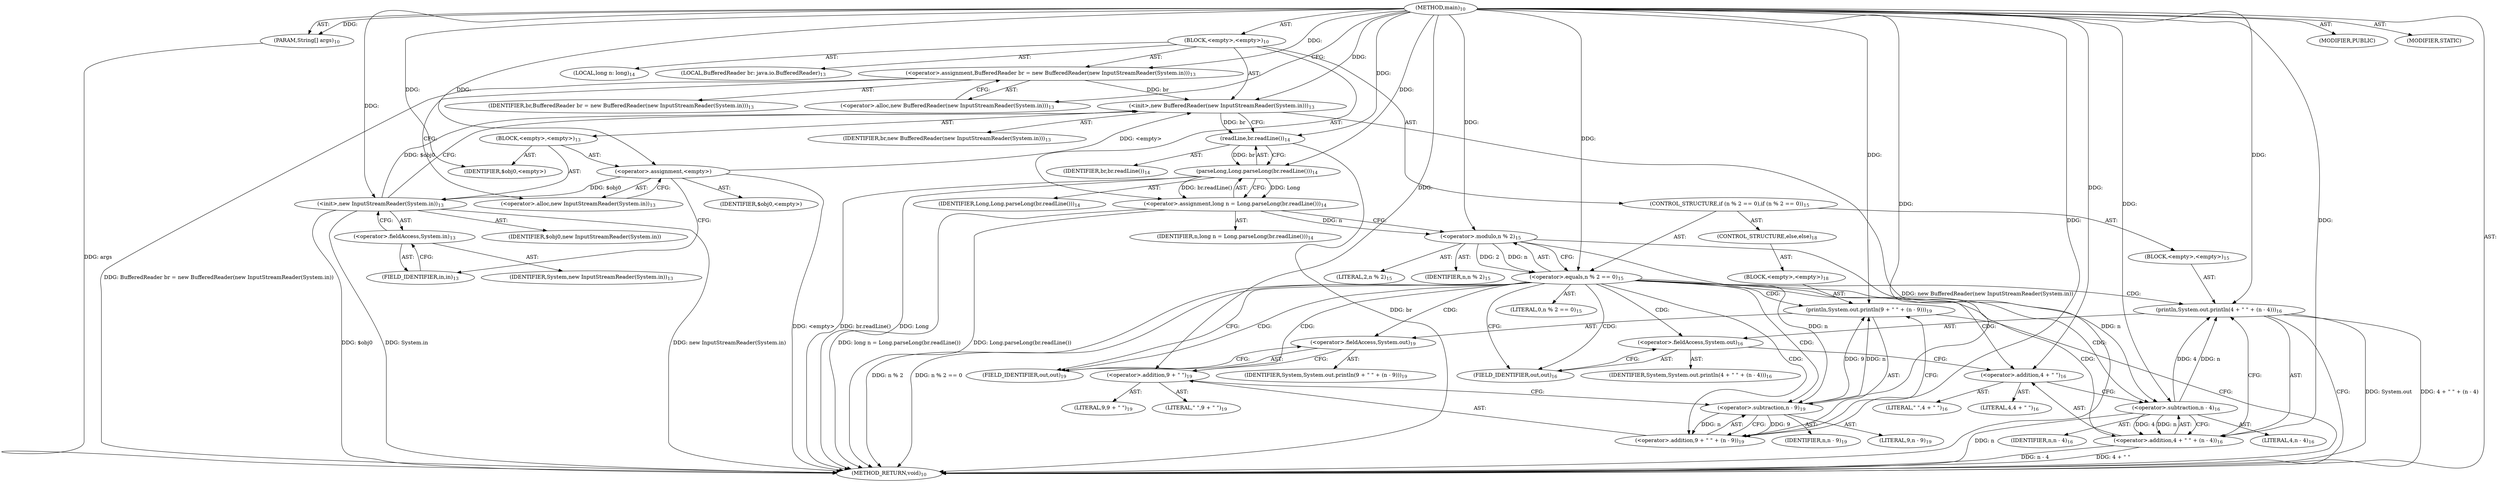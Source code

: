 digraph "main" {  
"19" [label = <(METHOD,main)<SUB>10</SUB>> ]
"20" [label = <(PARAM,String[] args)<SUB>10</SUB>> ]
"21" [label = <(BLOCK,&lt;empty&gt;,&lt;empty&gt;)<SUB>10</SUB>> ]
"4" [label = <(LOCAL,BufferedReader br: java.io.BufferedReader)<SUB>13</SUB>> ]
"22" [label = <(&lt;operator&gt;.assignment,BufferedReader br = new BufferedReader(new InputStreamReader(System.in)))<SUB>13</SUB>> ]
"23" [label = <(IDENTIFIER,br,BufferedReader br = new BufferedReader(new InputStreamReader(System.in)))<SUB>13</SUB>> ]
"24" [label = <(&lt;operator&gt;.alloc,new BufferedReader(new InputStreamReader(System.in)))<SUB>13</SUB>> ]
"25" [label = <(&lt;init&gt;,new BufferedReader(new InputStreamReader(System.in)))<SUB>13</SUB>> ]
"3" [label = <(IDENTIFIER,br,new BufferedReader(new InputStreamReader(System.in)))<SUB>13</SUB>> ]
"26" [label = <(BLOCK,&lt;empty&gt;,&lt;empty&gt;)<SUB>13</SUB>> ]
"27" [label = <(&lt;operator&gt;.assignment,&lt;empty&gt;)> ]
"28" [label = <(IDENTIFIER,$obj0,&lt;empty&gt;)> ]
"29" [label = <(&lt;operator&gt;.alloc,new InputStreamReader(System.in))<SUB>13</SUB>> ]
"30" [label = <(&lt;init&gt;,new InputStreamReader(System.in))<SUB>13</SUB>> ]
"31" [label = <(IDENTIFIER,$obj0,new InputStreamReader(System.in))> ]
"32" [label = <(&lt;operator&gt;.fieldAccess,System.in)<SUB>13</SUB>> ]
"33" [label = <(IDENTIFIER,System,new InputStreamReader(System.in))<SUB>13</SUB>> ]
"34" [label = <(FIELD_IDENTIFIER,in,in)<SUB>13</SUB>> ]
"35" [label = <(IDENTIFIER,$obj0,&lt;empty&gt;)> ]
"36" [label = <(LOCAL,long n: long)<SUB>14</SUB>> ]
"37" [label = <(&lt;operator&gt;.assignment,long n = Long.parseLong(br.readLine()))<SUB>14</SUB>> ]
"38" [label = <(IDENTIFIER,n,long n = Long.parseLong(br.readLine()))<SUB>14</SUB>> ]
"39" [label = <(parseLong,Long.parseLong(br.readLine()))<SUB>14</SUB>> ]
"40" [label = <(IDENTIFIER,Long,Long.parseLong(br.readLine()))<SUB>14</SUB>> ]
"41" [label = <(readLine,br.readLine())<SUB>14</SUB>> ]
"42" [label = <(IDENTIFIER,br,br.readLine())<SUB>14</SUB>> ]
"43" [label = <(CONTROL_STRUCTURE,if (n % 2 == 0),if (n % 2 == 0))<SUB>15</SUB>> ]
"44" [label = <(&lt;operator&gt;.equals,n % 2 == 0)<SUB>15</SUB>> ]
"45" [label = <(&lt;operator&gt;.modulo,n % 2)<SUB>15</SUB>> ]
"46" [label = <(IDENTIFIER,n,n % 2)<SUB>15</SUB>> ]
"47" [label = <(LITERAL,2,n % 2)<SUB>15</SUB>> ]
"48" [label = <(LITERAL,0,n % 2 == 0)<SUB>15</SUB>> ]
"49" [label = <(BLOCK,&lt;empty&gt;,&lt;empty&gt;)<SUB>15</SUB>> ]
"50" [label = <(println,System.out.println(4 + &quot; &quot; + (n - 4)))<SUB>16</SUB>> ]
"51" [label = <(&lt;operator&gt;.fieldAccess,System.out)<SUB>16</SUB>> ]
"52" [label = <(IDENTIFIER,System,System.out.println(4 + &quot; &quot; + (n - 4)))<SUB>16</SUB>> ]
"53" [label = <(FIELD_IDENTIFIER,out,out)<SUB>16</SUB>> ]
"54" [label = <(&lt;operator&gt;.addition,4 + &quot; &quot; + (n - 4))<SUB>16</SUB>> ]
"55" [label = <(&lt;operator&gt;.addition,4 + &quot; &quot;)<SUB>16</SUB>> ]
"56" [label = <(LITERAL,4,4 + &quot; &quot;)<SUB>16</SUB>> ]
"57" [label = <(LITERAL,&quot; &quot;,4 + &quot; &quot;)<SUB>16</SUB>> ]
"58" [label = <(&lt;operator&gt;.subtraction,n - 4)<SUB>16</SUB>> ]
"59" [label = <(IDENTIFIER,n,n - 4)<SUB>16</SUB>> ]
"60" [label = <(LITERAL,4,n - 4)<SUB>16</SUB>> ]
"61" [label = <(CONTROL_STRUCTURE,else,else)<SUB>18</SUB>> ]
"62" [label = <(BLOCK,&lt;empty&gt;,&lt;empty&gt;)<SUB>18</SUB>> ]
"63" [label = <(println,System.out.println(9 + &quot; &quot; + (n - 9)))<SUB>19</SUB>> ]
"64" [label = <(&lt;operator&gt;.fieldAccess,System.out)<SUB>19</SUB>> ]
"65" [label = <(IDENTIFIER,System,System.out.println(9 + &quot; &quot; + (n - 9)))<SUB>19</SUB>> ]
"66" [label = <(FIELD_IDENTIFIER,out,out)<SUB>19</SUB>> ]
"67" [label = <(&lt;operator&gt;.addition,9 + &quot; &quot; + (n - 9))<SUB>19</SUB>> ]
"68" [label = <(&lt;operator&gt;.addition,9 + &quot; &quot;)<SUB>19</SUB>> ]
"69" [label = <(LITERAL,9,9 + &quot; &quot;)<SUB>19</SUB>> ]
"70" [label = <(LITERAL,&quot; &quot;,9 + &quot; &quot;)<SUB>19</SUB>> ]
"71" [label = <(&lt;operator&gt;.subtraction,n - 9)<SUB>19</SUB>> ]
"72" [label = <(IDENTIFIER,n,n - 9)<SUB>19</SUB>> ]
"73" [label = <(LITERAL,9,n - 9)<SUB>19</SUB>> ]
"74" [label = <(MODIFIER,PUBLIC)> ]
"75" [label = <(MODIFIER,STATIC)> ]
"76" [label = <(METHOD_RETURN,void)<SUB>10</SUB>> ]
  "19" -> "20"  [ label = "AST: "] 
  "19" -> "21"  [ label = "AST: "] 
  "19" -> "74"  [ label = "AST: "] 
  "19" -> "75"  [ label = "AST: "] 
  "19" -> "76"  [ label = "AST: "] 
  "21" -> "4"  [ label = "AST: "] 
  "21" -> "22"  [ label = "AST: "] 
  "21" -> "25"  [ label = "AST: "] 
  "21" -> "36"  [ label = "AST: "] 
  "21" -> "37"  [ label = "AST: "] 
  "21" -> "43"  [ label = "AST: "] 
  "22" -> "23"  [ label = "AST: "] 
  "22" -> "24"  [ label = "AST: "] 
  "25" -> "3"  [ label = "AST: "] 
  "25" -> "26"  [ label = "AST: "] 
  "26" -> "27"  [ label = "AST: "] 
  "26" -> "30"  [ label = "AST: "] 
  "26" -> "35"  [ label = "AST: "] 
  "27" -> "28"  [ label = "AST: "] 
  "27" -> "29"  [ label = "AST: "] 
  "30" -> "31"  [ label = "AST: "] 
  "30" -> "32"  [ label = "AST: "] 
  "32" -> "33"  [ label = "AST: "] 
  "32" -> "34"  [ label = "AST: "] 
  "37" -> "38"  [ label = "AST: "] 
  "37" -> "39"  [ label = "AST: "] 
  "39" -> "40"  [ label = "AST: "] 
  "39" -> "41"  [ label = "AST: "] 
  "41" -> "42"  [ label = "AST: "] 
  "43" -> "44"  [ label = "AST: "] 
  "43" -> "49"  [ label = "AST: "] 
  "43" -> "61"  [ label = "AST: "] 
  "44" -> "45"  [ label = "AST: "] 
  "44" -> "48"  [ label = "AST: "] 
  "45" -> "46"  [ label = "AST: "] 
  "45" -> "47"  [ label = "AST: "] 
  "49" -> "50"  [ label = "AST: "] 
  "50" -> "51"  [ label = "AST: "] 
  "50" -> "54"  [ label = "AST: "] 
  "51" -> "52"  [ label = "AST: "] 
  "51" -> "53"  [ label = "AST: "] 
  "54" -> "55"  [ label = "AST: "] 
  "54" -> "58"  [ label = "AST: "] 
  "55" -> "56"  [ label = "AST: "] 
  "55" -> "57"  [ label = "AST: "] 
  "58" -> "59"  [ label = "AST: "] 
  "58" -> "60"  [ label = "AST: "] 
  "61" -> "62"  [ label = "AST: "] 
  "62" -> "63"  [ label = "AST: "] 
  "63" -> "64"  [ label = "AST: "] 
  "63" -> "67"  [ label = "AST: "] 
  "64" -> "65"  [ label = "AST: "] 
  "64" -> "66"  [ label = "AST: "] 
  "67" -> "68"  [ label = "AST: "] 
  "67" -> "71"  [ label = "AST: "] 
  "68" -> "69"  [ label = "AST: "] 
  "68" -> "70"  [ label = "AST: "] 
  "71" -> "72"  [ label = "AST: "] 
  "71" -> "73"  [ label = "AST: "] 
  "22" -> "29"  [ label = "CFG: "] 
  "25" -> "41"  [ label = "CFG: "] 
  "37" -> "45"  [ label = "CFG: "] 
  "24" -> "22"  [ label = "CFG: "] 
  "39" -> "37"  [ label = "CFG: "] 
  "44" -> "53"  [ label = "CFG: "] 
  "44" -> "66"  [ label = "CFG: "] 
  "27" -> "34"  [ label = "CFG: "] 
  "30" -> "25"  [ label = "CFG: "] 
  "41" -> "39"  [ label = "CFG: "] 
  "45" -> "44"  [ label = "CFG: "] 
  "50" -> "76"  [ label = "CFG: "] 
  "29" -> "27"  [ label = "CFG: "] 
  "32" -> "30"  [ label = "CFG: "] 
  "51" -> "55"  [ label = "CFG: "] 
  "54" -> "50"  [ label = "CFG: "] 
  "63" -> "76"  [ label = "CFG: "] 
  "34" -> "32"  [ label = "CFG: "] 
  "53" -> "51"  [ label = "CFG: "] 
  "55" -> "58"  [ label = "CFG: "] 
  "58" -> "54"  [ label = "CFG: "] 
  "64" -> "68"  [ label = "CFG: "] 
  "67" -> "63"  [ label = "CFG: "] 
  "66" -> "64"  [ label = "CFG: "] 
  "68" -> "71"  [ label = "CFG: "] 
  "71" -> "67"  [ label = "CFG: "] 
  "19" -> "24"  [ label = "CFG: "] 
  "20" -> "76"  [ label = "DDG: args"] 
  "22" -> "76"  [ label = "DDG: BufferedReader br = new BufferedReader(new InputStreamReader(System.in))"] 
  "27" -> "76"  [ label = "DDG: &lt;empty&gt;"] 
  "30" -> "76"  [ label = "DDG: $obj0"] 
  "30" -> "76"  [ label = "DDG: System.in"] 
  "30" -> "76"  [ label = "DDG: new InputStreamReader(System.in)"] 
  "25" -> "76"  [ label = "DDG: new BufferedReader(new InputStreamReader(System.in))"] 
  "41" -> "76"  [ label = "DDG: br"] 
  "39" -> "76"  [ label = "DDG: br.readLine()"] 
  "37" -> "76"  [ label = "DDG: Long.parseLong(br.readLine())"] 
  "37" -> "76"  [ label = "DDG: long n = Long.parseLong(br.readLine())"] 
  "44" -> "76"  [ label = "DDG: n % 2"] 
  "44" -> "76"  [ label = "DDG: n % 2 == 0"] 
  "50" -> "76"  [ label = "DDG: System.out"] 
  "54" -> "76"  [ label = "DDG: 4 + &quot; &quot;"] 
  "58" -> "76"  [ label = "DDG: n"] 
  "54" -> "76"  [ label = "DDG: n - 4"] 
  "50" -> "76"  [ label = "DDG: 4 + &quot; &quot; + (n - 4)"] 
  "39" -> "76"  [ label = "DDG: Long"] 
  "19" -> "20"  [ label = "DDG: "] 
  "19" -> "22"  [ label = "DDG: "] 
  "39" -> "37"  [ label = "DDG: Long"] 
  "39" -> "37"  [ label = "DDG: br.readLine()"] 
  "22" -> "25"  [ label = "DDG: br"] 
  "19" -> "25"  [ label = "DDG: "] 
  "27" -> "25"  [ label = "DDG: &lt;empty&gt;"] 
  "30" -> "25"  [ label = "DDG: $obj0"] 
  "19" -> "27"  [ label = "DDG: "] 
  "19" -> "35"  [ label = "DDG: "] 
  "19" -> "39"  [ label = "DDG: "] 
  "41" -> "39"  [ label = "DDG: br"] 
  "45" -> "44"  [ label = "DDG: n"] 
  "45" -> "44"  [ label = "DDG: 2"] 
  "19" -> "44"  [ label = "DDG: "] 
  "27" -> "30"  [ label = "DDG: $obj0"] 
  "19" -> "30"  [ label = "DDG: "] 
  "25" -> "41"  [ label = "DDG: br"] 
  "19" -> "41"  [ label = "DDG: "] 
  "37" -> "45"  [ label = "DDG: n"] 
  "19" -> "45"  [ label = "DDG: "] 
  "19" -> "50"  [ label = "DDG: "] 
  "58" -> "50"  [ label = "DDG: n"] 
  "58" -> "50"  [ label = "DDG: 4"] 
  "19" -> "54"  [ label = "DDG: "] 
  "58" -> "54"  [ label = "DDG: n"] 
  "58" -> "54"  [ label = "DDG: 4"] 
  "19" -> "63"  [ label = "DDG: "] 
  "71" -> "63"  [ label = "DDG: n"] 
  "71" -> "63"  [ label = "DDG: 9"] 
  "19" -> "55"  [ label = "DDG: "] 
  "45" -> "58"  [ label = "DDG: n"] 
  "19" -> "58"  [ label = "DDG: "] 
  "19" -> "67"  [ label = "DDG: "] 
  "71" -> "67"  [ label = "DDG: n"] 
  "71" -> "67"  [ label = "DDG: 9"] 
  "19" -> "68"  [ label = "DDG: "] 
  "45" -> "71"  [ label = "DDG: n"] 
  "19" -> "71"  [ label = "DDG: "] 
  "44" -> "58"  [ label = "CDG: "] 
  "44" -> "68"  [ label = "CDG: "] 
  "44" -> "50"  [ label = "CDG: "] 
  "44" -> "64"  [ label = "CDG: "] 
  "44" -> "51"  [ label = "CDG: "] 
  "44" -> "66"  [ label = "CDG: "] 
  "44" -> "71"  [ label = "CDG: "] 
  "44" -> "55"  [ label = "CDG: "] 
  "44" -> "53"  [ label = "CDG: "] 
  "44" -> "67"  [ label = "CDG: "] 
  "44" -> "54"  [ label = "CDG: "] 
  "44" -> "63"  [ label = "CDG: "] 
}
